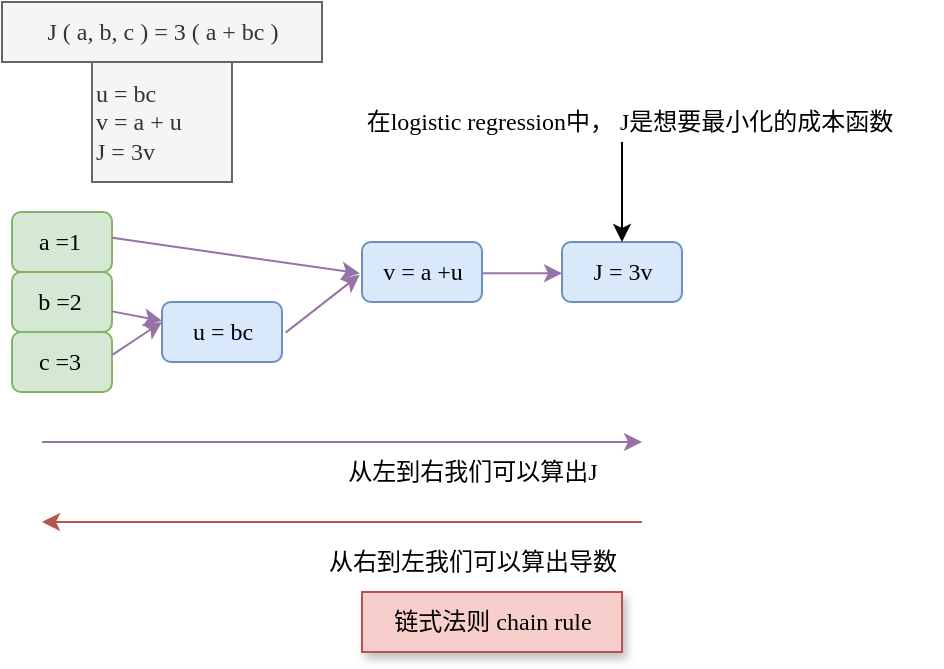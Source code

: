 <mxfile scale="3" border="0">
    <diagram id="vbCQCguDxwt1jGRUPP5b" name="2.7 Computation Graph">
        <mxGraphModel dx="572" dy="490" grid="1" gridSize="10" guides="1" tooltips="1" connect="1" arrows="1" fold="1" page="1" pageScale="1" pageWidth="700" pageHeight="1000" background="#ffffff" math="0" shadow="0">
            <root>
                <mxCell id="0"/>
                <mxCell id="1" parent="0"/>
                <mxCell id="PvMiE7lyjRZJdSb4XMUH-1" value="&lt;font face=&quot;Comic Sans MS&quot;&gt;J ( a, b, c ) = 3 ( a + bc )&lt;/font&gt;" style="text;html=1;align=center;verticalAlign=middle;resizable=0;points=[];autosize=1;strokeColor=#666666;fillColor=#f5f5f5;fontColor=#333333;" vertex="1" parent="1">
                    <mxGeometry y="100" width="160" height="30" as="geometry"/>
                </mxCell>
                <mxCell id="PvMiE7lyjRZJdSb4XMUH-2" value="u = bc&lt;br&gt;v = a + u&lt;br&gt;J = 3v" style="text;html=1;align=left;verticalAlign=middle;resizable=0;points=[];autosize=1;strokeColor=#666666;fillColor=#f5f5f5;fontFamily=Comic Sans MS;fontColor=#333333;" vertex="1" parent="1">
                    <mxGeometry x="45" y="130" width="70" height="60" as="geometry"/>
                </mxCell>
                <mxCell id="PvMiE7lyjRZJdSb4XMUH-3" value="a =1&amp;nbsp;" style="text;html=1;align=center;verticalAlign=middle;resizable=0;points=[];autosize=1;strokeColor=#82b366;fillColor=#d5e8d4;fontFamily=Comic Sans MS;rounded=1;" vertex="1" parent="1">
                    <mxGeometry x="5" y="205" width="50" height="30" as="geometry"/>
                </mxCell>
                <mxCell id="PvMiE7lyjRZJdSb4XMUH-4" value="b =2&amp;nbsp;" style="text;html=1;align=center;verticalAlign=middle;resizable=0;points=[];autosize=1;strokeColor=#82b366;fillColor=#d5e8d4;fontFamily=Comic Sans MS;rounded=1;" vertex="1" parent="1">
                    <mxGeometry x="5" y="235" width="50" height="30" as="geometry"/>
                </mxCell>
                <mxCell id="PvMiE7lyjRZJdSb4XMUH-5" value="c =3&amp;nbsp;" style="text;html=1;align=center;verticalAlign=middle;resizable=0;points=[];autosize=1;strokeColor=#82b366;fillColor=#d5e8d4;fontFamily=Comic Sans MS;rounded=1;" vertex="1" parent="1">
                    <mxGeometry x="5" y="265" width="50" height="30" as="geometry"/>
                </mxCell>
                <mxCell id="PvMiE7lyjRZJdSb4XMUH-6" value="u = bc" style="text;html=1;align=center;verticalAlign=middle;resizable=0;points=[];autosize=1;strokeColor=#6c8ebf;fillColor=#dae8fc;fontFamily=Comic Sans MS;rounded=1;" vertex="1" parent="1">
                    <mxGeometry x="80" y="250" width="60" height="30" as="geometry"/>
                </mxCell>
                <mxCell id="PvMiE7lyjRZJdSb4XMUH-7" value="v = a +u" style="text;html=1;align=center;verticalAlign=middle;resizable=0;points=[];autosize=1;strokeColor=#6c8ebf;fillColor=#dae8fc;fontFamily=Comic Sans MS;rounded=1;" vertex="1" parent="1">
                    <mxGeometry x="180" y="220" width="60" height="30" as="geometry"/>
                </mxCell>
                <mxCell id="PvMiE7lyjRZJdSb4XMUH-8" value="J = 3v" style="text;html=1;align=center;verticalAlign=middle;resizable=0;points=[];autosize=1;strokeColor=#6c8ebf;fillColor=#dae8fc;fontFamily=Comic Sans MS;rounded=1;" vertex="1" parent="1">
                    <mxGeometry x="280" y="220" width="60" height="30" as="geometry"/>
                </mxCell>
                <mxCell id="PvMiE7lyjRZJdSb4XMUH-9" value="" style="endArrow=classic;html=1;fontFamily=Comic Sans MS;fillColor=#e1d5e7;strokeColor=#9673a6;" edge="1" parent="1" source="PvMiE7lyjRZJdSb4XMUH-4" target="PvMiE7lyjRZJdSb4XMUH-6">
                    <mxGeometry width="50" height="50" relative="1" as="geometry">
                        <mxPoint x="120" y="270" as="sourcePoint"/>
                        <mxPoint x="170" y="220" as="targetPoint"/>
                    </mxGeometry>
                </mxCell>
                <mxCell id="PvMiE7lyjRZJdSb4XMUH-10" value="" style="endArrow=classic;html=1;fontFamily=Comic Sans MS;exitX=1.003;exitY=0.38;exitDx=0;exitDy=0;exitPerimeter=0;fillColor=#e1d5e7;strokeColor=#9673a6;" edge="1" parent="1" source="PvMiE7lyjRZJdSb4XMUH-5">
                    <mxGeometry width="50" height="50" relative="1" as="geometry">
                        <mxPoint x="65.0" y="264.688" as="sourcePoint"/>
                        <mxPoint x="80" y="260" as="targetPoint"/>
                    </mxGeometry>
                </mxCell>
                <mxCell id="PvMiE7lyjRZJdSb4XMUH-11" value="" style="endArrow=classic;html=1;fontFamily=Comic Sans MS;exitX=1.003;exitY=0.43;exitDx=0;exitDy=0;exitPerimeter=0;entryX=-0.019;entryY=0.522;entryDx=0;entryDy=0;entryPerimeter=0;fillColor=#e1d5e7;strokeColor=#9673a6;" edge="1" parent="1" source="PvMiE7lyjRZJdSb4XMUH-3" target="PvMiE7lyjRZJdSb4XMUH-7">
                    <mxGeometry width="50" height="50" relative="1" as="geometry">
                        <mxPoint x="65.0" y="264.688" as="sourcePoint"/>
                        <mxPoint x="90" y="269.375" as="targetPoint"/>
                    </mxGeometry>
                </mxCell>
                <mxCell id="PvMiE7lyjRZJdSb4XMUH-12" value="" style="endArrow=classic;html=1;fontFamily=Comic Sans MS;exitX=1.03;exitY=0.51;exitDx=0;exitDy=0;exitPerimeter=0;entryX=-0.019;entryY=0.547;entryDx=0;entryDy=0;entryPerimeter=0;fillColor=#e1d5e7;strokeColor=#9673a6;" edge="1" parent="1" source="PvMiE7lyjRZJdSb4XMUH-6" target="PvMiE7lyjRZJdSb4XMUH-7">
                    <mxGeometry width="50" height="50" relative="1" as="geometry">
                        <mxPoint x="65.15" y="227.9" as="sourcePoint"/>
                        <mxPoint x="188.86" y="245.66" as="targetPoint"/>
                    </mxGeometry>
                </mxCell>
                <mxCell id="PvMiE7lyjRZJdSb4XMUH-13" value="" style="endArrow=classic;html=1;fontFamily=Comic Sans MS;exitX=1.006;exitY=0.522;exitDx=0;exitDy=0;exitPerimeter=0;entryX=0;entryY=0.522;entryDx=0;entryDy=0;entryPerimeter=0;fillColor=#e1d5e7;strokeColor=#9673a6;" edge="1" parent="1" source="PvMiE7lyjRZJdSb4XMUH-7" target="PvMiE7lyjRZJdSb4XMUH-8">
                    <mxGeometry width="50" height="50" relative="1" as="geometry">
                        <mxPoint x="151.8" y="275.3" as="sourcePoint"/>
                        <mxPoint x="188.86" y="246.41" as="targetPoint"/>
                    </mxGeometry>
                </mxCell>
                <mxCell id="PvMiE7lyjRZJdSb4XMUH-14" value="在logistic regression中， J是想要最小化的成本函数&amp;nbsp;" style="text;html=1;align=center;verticalAlign=middle;resizable=0;points=[];autosize=1;strokeColor=none;fillColor=none;fontFamily=Comic Sans MS;" vertex="1" parent="1">
                    <mxGeometry x="160" y="145" width="310" height="30" as="geometry"/>
                </mxCell>
                <mxCell id="PvMiE7lyjRZJdSb4XMUH-15" value="" style="endArrow=classic;html=1;fontFamily=Comic Sans MS;" edge="1" parent="1" target="PvMiE7lyjRZJdSb4XMUH-8">
                    <mxGeometry width="50" height="50" relative="1" as="geometry">
                        <mxPoint x="310" y="170" as="sourcePoint"/>
                        <mxPoint x="260" y="250" as="targetPoint"/>
                    </mxGeometry>
                </mxCell>
                <mxCell id="PvMiE7lyjRZJdSb4XMUH-16" value="" style="endArrow=classic;html=1;fontFamily=Comic Sans MS;fillColor=#e1d5e7;strokeColor=#9673a6;" edge="1" parent="1">
                    <mxGeometry width="50" height="50" relative="1" as="geometry">
                        <mxPoint x="20" y="320" as="sourcePoint"/>
                        <mxPoint x="320" y="320" as="targetPoint"/>
                    </mxGeometry>
                </mxCell>
                <mxCell id="PvMiE7lyjRZJdSb4XMUH-17" value="从左到右我们可以算出J" style="text;html=1;align=center;verticalAlign=middle;resizable=0;points=[];autosize=1;strokeColor=none;fillColor=none;fontFamily=Comic Sans MS;" vertex="1" parent="1">
                    <mxGeometry x="160" y="320" width="150" height="30" as="geometry"/>
                </mxCell>
                <mxCell id="PvMiE7lyjRZJdSb4XMUH-18" value="" style="endArrow=classic;html=1;fontFamily=Comic Sans MS;fillColor=#f8cecc;strokeColor=#b85450;" edge="1" parent="1">
                    <mxGeometry width="50" height="50" relative="1" as="geometry">
                        <mxPoint x="320" y="360" as="sourcePoint"/>
                        <mxPoint x="20" y="360" as="targetPoint"/>
                    </mxGeometry>
                </mxCell>
                <mxCell id="PvMiE7lyjRZJdSb4XMUH-19" value="从右到左我们可以算出导数" style="text;html=1;align=center;verticalAlign=middle;resizable=0;points=[];autosize=1;strokeColor=none;fillColor=none;fontFamily=Comic Sans MS;" vertex="1" parent="1">
                    <mxGeometry x="150" y="365" width="170" height="30" as="geometry"/>
                </mxCell>
                <mxCell id="PvMiE7lyjRZJdSb4XMUH-20" value="链式法则 chain rule" style="text;html=1;align=center;verticalAlign=middle;resizable=0;points=[];autosize=1;strokeColor=#b85450;fillColor=#f8cecc;fontFamily=Comic Sans MS;shadow=1;" vertex="1" parent="1">
                    <mxGeometry x="180" y="395" width="130" height="30" as="geometry"/>
                </mxCell>
            </root>
        </mxGraphModel>
    </diagram>
    <diagram id="GoRSr83DgN885mMEOp3Y" name="3.Scale drives deep learning progress">
        <mxGraphModel dx="490" dy="515" grid="1" gridSize="10" guides="1" tooltips="1" connect="1" arrows="1" fold="1" page="1" pageScale="1" pageWidth="700" pageHeight="1000" math="0" shadow="0">
            <root>
                <mxCell id="0"/>
                <mxCell id="1" parent="0"/>
                <mxCell id="_g5_nOP7CmMaXydkHljt-1" value="" style="endArrow=classic;startArrow=classic;html=1;sketch=1;fontFamily=Comic Sans MS;fontSize=10;" parent="1" edge="1">
                    <mxGeometry width="50" height="50" relative="1" as="geometry">
                        <mxPoint x="490" y="320" as="sourcePoint"/>
                        <mxPoint x="200" y="160" as="targetPoint"/>
                        <Array as="points">
                            <mxPoint x="200" y="320"/>
                        </Array>
                    </mxGeometry>
                </mxCell>
                <mxCell id="_g5_nOP7CmMaXydkHljt-2" value="" style="endArrow=none;html=1;dashed=1;sketch=1;fontFamily=Comic Sans MS;fontSize=10;" parent="1" edge="1">
                    <mxGeometry width="50" height="50" relative="1" as="geometry">
                        <mxPoint x="200" y="320" as="sourcePoint"/>
                        <mxPoint x="480" y="280" as="targetPoint"/>
                        <Array as="points">
                            <mxPoint x="230" y="290"/>
                            <mxPoint x="250" y="280"/>
                        </Array>
                    </mxGeometry>
                </mxCell>
                <mxCell id="_g5_nOP7CmMaXydkHljt-3" value="Amount of Data" style="text;html=1;align=center;verticalAlign=middle;resizable=0;points=[];autosize=1;strokeColor=none;fillColor=none;fontSize=10;fontFamily=Comic Sans MS;" parent="1" vertex="1">
                    <mxGeometry x="390" y="325" width="100" height="30" as="geometry"/>
                </mxCell>
                <mxCell id="_g5_nOP7CmMaXydkHljt-4" value="Performance" style="text;html=1;align=center;verticalAlign=middle;resizable=0;points=[];autosize=1;strokeColor=none;fillColor=none;fontSize=10;fontFamily=Comic Sans MS;" parent="1" vertex="1">
                    <mxGeometry x="210" y="150" width="80" height="30" as="geometry"/>
                </mxCell>
            </root>
        </mxGraphModel>
    </diagram>
    <diagram id="cM2-RDbuX4fXbJVQTADO" name="1.1_housing-price-prdiction">
        <mxGraphModel dx="884" dy="1628" grid="1" gridSize="10" guides="1" tooltips="1" connect="1" arrows="1" fold="1" page="1" pageScale="1" pageWidth="700" pageHeight="1000" math="0" shadow="0">
            <root>
                <mxCell id="0"/>
                <mxCell id="1" parent="0"/>
                <mxCell id="14" value="size ---&amp;gt; ⭕️ ---&amp;gt; price" style="text;html=1;align=center;verticalAlign=middle;resizable=0;points=[];autosize=1;strokeColor=#666666;fillColor=#f5f5f5;fontFamily=Comic Sans MS;fontColor=#333333;glass=0;rounded=1;shadow=1;" vertex="1" parent="1">
                    <mxGeometry x="235" y="150" width="140" height="30" as="geometry"/>
                </mxCell>
                <mxCell id="15" value="&quot;neuron&quot;" style="text;html=1;align=center;verticalAlign=middle;resizable=0;points=[];autosize=1;strokeColor=#b85450;fillColor=#f8cecc;fontFamily=Comic Sans MS;rounded=1;glass=0;shadow=1;" vertex="1" parent="1">
                    <mxGeometry x="270" y="100" width="70" height="30" as="geometry"/>
                </mxCell>
                <mxCell id="16" value="" style="endArrow=classic;html=1;sketch=1;fontFamily=Comic Sans MS;" edge="1" parent="1" source="15" target="14">
                    <mxGeometry width="50" height="50" relative="1" as="geometry">
                        <mxPoint x="215" y="230" as="sourcePoint"/>
                        <mxPoint x="265" y="180" as="targetPoint"/>
                    </mxGeometry>
                </mxCell>
                <mxCell id="24" value="✖️ N 🟰&amp;nbsp;" style="text;html=1;align=center;verticalAlign=middle;resizable=0;points=[];autosize=1;strokeColor=none;fillColor=none;fontFamily=Comic Sans MS;" vertex="1" parent="1">
                    <mxGeometry x="375" y="100" width="70" height="30" as="geometry"/>
                </mxCell>
                <mxCell id="26" value="&quot;neural Network&quot;" style="text;html=1;align=center;verticalAlign=middle;resizable=0;points=[];autosize=1;strokeColor=#b85450;fillColor=#f8cecc;fontFamily=Comic Sans MS;rounded=1;glass=0;shadow=1;" vertex="1" parent="1">
                    <mxGeometry x="445" y="100" width="120" height="30" as="geometry"/>
                </mxCell>
                <mxCell id="51" value="" style="group" vertex="1" connectable="0" parent="1">
                    <mxGeometry x="390" y="150" width="380" height="130" as="geometry"/>
                </mxCell>
                <mxCell id="27" value="" style="rounded=1;whiteSpace=wrap;html=1;shadow=1;glass=0;sketch=0;fontFamily=Comic Sans MS;fillColor=#f5f5f5;fontColor=#333333;strokeColor=#666666;" vertex="1" parent="51">
                    <mxGeometry width="380.0" height="130" as="geometry"/>
                </mxCell>
                <mxCell id="50" value="" style="group" vertex="1" connectable="0" parent="51">
                    <mxGeometry y="10" width="362.727" height="110" as="geometry"/>
                </mxCell>
                <mxCell id="28" value="&lt;font style=&quot;font-size: 10px;&quot;&gt;size&lt;br&gt;&lt;br&gt;#bedrooms&lt;br&gt;&lt;br&gt;zip code&lt;br&gt;&lt;br&gt;wealth&lt;/font&gt;" style="text;html=1;align=center;verticalAlign=middle;resizable=0;points=[];autosize=1;strokeColor=#b46504;fillColor=#fad7ac;fontFamily=Comic Sans MS;shadow=1;rounded=1;" vertex="1" parent="50">
                    <mxGeometry x="29.524" width="80" height="110" as="geometry"/>
                </mxCell>
                <mxCell id="29" value="" style="ellipse;whiteSpace=wrap;html=1;aspect=fixed;rounded=1;shadow=1;glass=0;sketch=0;fontFamily=Comic Sans MS;fillColor=#fad9d5;strokeColor=#ae4132;" vertex="1" parent="50">
                    <mxGeometry x="143.404" y="45" width="13.319" height="13.319" as="geometry"/>
                </mxCell>
                <mxCell id="30" value="" style="ellipse;whiteSpace=wrap;html=1;aspect=fixed;rounded=1;shadow=1;glass=0;sketch=0;fontFamily=Comic Sans MS;fillColor=#fad9d5;strokeColor=#ae4132;" vertex="1" parent="50">
                    <mxGeometry x="143.404" y="20" width="13.319" height="13.319" as="geometry"/>
                </mxCell>
                <mxCell id="32" value="" style="ellipse;whiteSpace=wrap;html=1;aspect=fixed;rounded=1;shadow=1;glass=0;sketch=0;fontFamily=Comic Sans MS;fillColor=#fad9d5;strokeColor=#ae4132;" vertex="1" parent="50">
                    <mxGeometry x="143.404" y="70" width="13.319" height="13.319" as="geometry"/>
                </mxCell>
                <mxCell id="33" value="" style="endArrow=classic;html=1;sketch=1;fontFamily=Comic Sans MS;exitX=0.99;exitY=0.08;exitDx=0;exitDy=0;exitPerimeter=0;entryX=0;entryY=0.5;entryDx=0;entryDy=0;" edge="1" parent="50" source="28" target="30">
                    <mxGeometry width="50" height="50" relative="1" as="geometry">
                        <mxPoint x="126.533" y="-10" as="sourcePoint"/>
                        <mxPoint x="143.404" y="-30" as="targetPoint"/>
                    </mxGeometry>
                </mxCell>
                <mxCell id="34" value="" style="endArrow=classic;html=1;sketch=1;fontFamily=Comic Sans MS;exitX=0.998;exitY=0.382;exitDx=0;exitDy=0;exitPerimeter=0;" edge="1" parent="50" source="28">
                    <mxGeometry width="50" height="50" relative="1" as="geometry">
                        <mxPoint x="108.903" y="18.8" as="sourcePoint"/>
                        <mxPoint x="143.404" y="30" as="targetPoint"/>
                    </mxGeometry>
                </mxCell>
                <mxCell id="35" value="" style="endArrow=classic;html=1;sketch=1;fontFamily=Comic Sans MS;exitX=1.002;exitY=0.636;exitDx=0;exitDy=0;exitPerimeter=0;entryX=0;entryY=0.5;entryDx=0;entryDy=0;" edge="1" parent="50" source="28" target="29">
                    <mxGeometry width="50" height="50" relative="1" as="geometry">
                        <mxPoint x="109.51" y="52.02" as="sourcePoint"/>
                        <mxPoint x="151.839" y="40" as="targetPoint"/>
                    </mxGeometry>
                </mxCell>
                <mxCell id="36" value="" style="endArrow=classic;html=1;sketch=1;fontFamily=Comic Sans MS;exitX=0.99;exitY=0.636;exitDx=0;exitDy=0;exitPerimeter=0;entryX=0;entryY=0.5;entryDx=0;entryDy=0;" edge="1" parent="50" source="28" target="32">
                    <mxGeometry width="50" height="50" relative="1" as="geometry">
                        <mxPoint x="109.814" y="79.96" as="sourcePoint"/>
                        <mxPoint x="151.839" y="65" as="targetPoint"/>
                    </mxGeometry>
                </mxCell>
                <mxCell id="37" value="" style="endArrow=classic;html=1;sketch=1;fontFamily=Comic Sans MS;exitX=0.994;exitY=0.915;exitDx=0;exitDy=0;exitPerimeter=0;" edge="1" parent="50" source="28">
                    <mxGeometry width="50" height="50" relative="1" as="geometry">
                        <mxPoint x="108.903" y="79.96" as="sourcePoint"/>
                        <mxPoint x="143.404" y="80" as="targetPoint"/>
                    </mxGeometry>
                </mxCell>
                <mxCell id="38" value="" style="ellipse;whiteSpace=wrap;html=1;aspect=fixed;rounded=1;shadow=1;glass=0;sketch=0;fontFamily=Comic Sans MS;fillColor=#fad9d5;strokeColor=#ae4132;" vertex="1" parent="50">
                    <mxGeometry x="236.195" y="45" width="13.319" height="13.319" as="geometry"/>
                </mxCell>
                <mxCell id="39" value="" style="endArrow=classic;html=1;sketch=1;fontFamily=Comic Sans MS;exitX=1;exitY=0.5;exitDx=0;exitDy=0;entryX=0;entryY=0.5;entryDx=0;entryDy=0;" edge="1" parent="50" source="30" target="38">
                    <mxGeometry width="50" height="50" relative="1" as="geometry">
                        <mxPoint x="108.903" y="18.8" as="sourcePoint"/>
                        <mxPoint x="151.839" y="40" as="targetPoint"/>
                    </mxGeometry>
                </mxCell>
                <mxCell id="40" value="&lt;font style=&quot;font-size: 10px;&quot;&gt;family size&lt;/font&gt;" style="text;html=1;align=center;verticalAlign=middle;resizable=0;points=[];autosize=1;strokeColor=none;fillColor=none;fontFamily=Comic Sans MS;" vertex="1" parent="50">
                    <mxGeometry x="172.928" y="10" width="70" height="30" as="geometry"/>
                </mxCell>
                <mxCell id="41" value="" style="endArrow=classic;html=1;sketch=1;fontFamily=Comic Sans MS;exitX=1;exitY=0.5;exitDx=0;exitDy=0;" edge="1" parent="50" source="29">
                    <mxGeometry width="50" height="50" relative="1" as="geometry">
                        <mxPoint x="168.71" y="40" as="sourcePoint"/>
                        <mxPoint x="236.195" y="55" as="targetPoint"/>
                    </mxGeometry>
                </mxCell>
                <mxCell id="42" value="walkability" style="text;html=1;align=center;verticalAlign=middle;resizable=0;points=[];autosize=1;strokeColor=none;fillColor=none;fontSize=10;fontFamily=Comic Sans MS;" vertex="1" parent="50">
                    <mxGeometry x="151.839" y="30" width="70" height="30" as="geometry"/>
                </mxCell>
                <mxCell id="43" value="" style="endArrow=classic;html=1;sketch=1;fontFamily=Comic Sans MS;exitX=1;exitY=0.5;exitDx=0;exitDy=0;entryX=0;entryY=0.5;entryDx=0;entryDy=0;" edge="1" parent="50" source="32" target="38">
                    <mxGeometry width="50" height="50" relative="1" as="geometry">
                        <mxPoint x="104.769" y="18.8" as="sourcePoint"/>
                        <mxPoint x="151.839" y="40" as="targetPoint"/>
                    </mxGeometry>
                </mxCell>
                <mxCell id="44" value="school quality" style="text;html=1;align=center;verticalAlign=middle;resizable=0;points=[];autosize=1;strokeColor=none;fillColor=none;fontSize=10;fontFamily=Comic Sans MS;rounded=1;shadow=1;glass=0;sketch=0;" vertex="1" parent="50">
                    <mxGeometry x="164.493" y="65" width="90" height="30" as="geometry"/>
                </mxCell>
                <mxCell id="46" value="" style="endArrow=classic;html=1;sketch=1;fontFamily=Comic Sans MS;exitX=1;exitY=0.5;exitDx=0;exitDy=0;" edge="1" parent="50" source="38">
                    <mxGeometry width="50" height="50" relative="1" as="geometry">
                        <mxPoint x="104.769" y="18.8" as="sourcePoint"/>
                        <mxPoint x="286.808" y="55" as="targetPoint"/>
                    </mxGeometry>
                </mxCell>
                <mxCell id="47" value="price" style="text;html=1;align=center;verticalAlign=middle;resizable=0;points=[];autosize=1;strokeColor=#b46504;fillColor=#fad7ac;fontSize=10;fontFamily=Comic Sans MS;rounded=1;shadow=1;" vertex="1" parent="50">
                    <mxGeometry x="286.808" y="40" width="50" height="30" as="geometry"/>
                </mxCell>
                <mxCell id="48" value="x" style="text;html=1;align=center;verticalAlign=middle;resizable=0;points=[];autosize=1;strokeColor=none;fillColor=none;fontSize=10;fontFamily=Comic Sans MS;rounded=1;shadow=1;glass=0;sketch=0;" vertex="1" parent="50">
                    <mxGeometry y="35" width="30" height="30" as="geometry"/>
                </mxCell>
                <mxCell id="49" value="y" style="text;html=1;align=center;verticalAlign=middle;resizable=0;points=[];autosize=1;strokeColor=none;fillColor=none;fontSize=10;fontFamily=Comic Sans MS;rounded=1;shadow=1;glass=0;sketch=0;" vertex="1" parent="50">
                    <mxGeometry x="337.421" y="40" width="30" height="30" as="geometry"/>
                </mxCell>
                <mxCell id="59" value="" style="ellipse;whiteSpace=wrap;html=1;rounded=1;shadow=1;glass=0;sketch=1;fontFamily=Comic Sans MS;fontSize=10;fillColor=#b0e3e6;strokeColor=#0e8088;curveFitting=1;jiggle=2;opacity=50;" vertex="1" parent="50">
                    <mxGeometry x="132.558" y="10" width="35.349" height="90" as="geometry"/>
                </mxCell>
                <mxCell id="62" value="" style="endArrow=classic;html=1;sketch=1;fontFamily=Comic Sans MS;fontSize=10;fillColor=#b0e3e6;strokeColor=#0e8088;dashed=1;entryX=-0.016;entryY=0.422;entryDx=0;entryDy=0;entryPerimeter=0;" edge="1" parent="51" target="60">
                    <mxGeometry width="50" height="50" relative="1" as="geometry">
                        <mxPoint x="150.233" y="110" as="sourcePoint"/>
                        <mxPoint x="141.395" y="170" as="targetPoint"/>
                        <Array as="points">
                            <mxPoint x="79.535" y="160"/>
                        </Array>
                    </mxGeometry>
                </mxCell>
                <mxCell id="63" value="" style="endArrow=classic;html=1;sketch=1;fontFamily=Comic Sans MS;fontSize=10;exitX=0.5;exitY=1;exitDx=0;exitDy=0;fillColor=#fad9d5;strokeColor=#ae4132;dashed=1;" edge="1" parent="51">
                    <mxGeometry width="50" height="50" relative="1" as="geometry">
                        <mxPoint x="62.262" y="120.004" as="sourcePoint"/>
                        <mxPoint x="61.86" y="210" as="targetPoint"/>
                    </mxGeometry>
                </mxCell>
                <mxCell id="56" value="" style="endArrow=classic;html=1;sketch=1;fontFamily=Comic Sans MS;fontSize=10;exitX=0.5;exitY=1;exitDx=0;exitDy=0;fillColor=#fad9d5;strokeColor=#ae4132;dashed=1;" edge="1" parent="1" source="32">
                    <mxGeometry width="50" height="50" relative="1" as="geometry">
                        <mxPoint x="550" y="330" as="sourcePoint"/>
                        <mxPoint x="560" y="310" as="targetPoint"/>
                    </mxGeometry>
                </mxCell>
                <mxCell id="57" value="hidden units 隐藏神经元" style="text;html=1;align=center;verticalAlign=middle;resizable=0;points=[];autosize=1;strokeColor=#ae4132;fillColor=#fad9d5;fontSize=10;fontFamily=Comic Sans MS;rounded=1;shadow=1;" vertex="1" parent="1">
                    <mxGeometry x="500" y="310" width="130" height="30" as="geometry"/>
                </mxCell>
                <mxCell id="60" value="全连接层&lt;br&gt;&lt;div style=&quot;text-align: left;&quot;&gt;&lt;span style=&quot;background-color: initial;&quot;&gt;(每个神经元都将所有的特征作为输入，图中没有画全）&lt;/span&gt;&lt;/div&gt;" style="rounded=1;whiteSpace=wrap;html=1;shadow=1;glass=0;sketch=1;fontFamily=Comic Sans MS;fontSize=10;opacity=50;fillColor=#b0e3e6;strokeColor=#0e8088;" vertex="1" parent="1">
                    <mxGeometry x="500" y="350" width="130" height="50" as="geometry"/>
                </mxCell>
                <mxCell id="65" value="输入层" style="text;html=1;align=center;verticalAlign=middle;resizable=0;points=[];autosize=1;strokeColor=#b85450;fillColor=#f8cecc;fontFamily=Comic Sans MS;rounded=1;glass=0;shadow=1;" vertex="1" parent="1">
                    <mxGeometry x="430" y="360" width="60" height="30" as="geometry"/>
                </mxCell>
                <mxCell id="67" value="" style="group" vertex="1" connectable="0" parent="1">
                    <mxGeometry x="420" y="-90" width="175" height="170" as="geometry"/>
                </mxCell>
                <mxCell id="19" value="" style="group" vertex="1" connectable="0" parent="67">
                    <mxGeometry x="25" width="150" height="170" as="geometry"/>
                </mxCell>
                <mxCell id="66" value="" style="rounded=1;whiteSpace=wrap;html=1;shadow=1;glass=0;sketch=1;fontFamily=Comic Sans MS;fontSize=10;opacity=50;" vertex="1" parent="19">
                    <mxGeometry x="-45" y="-15" width="195" height="185" as="geometry"/>
                </mxCell>
                <mxCell id="20" value="" style="endArrow=none;html=1;sketch=1;fontFamily=Comic Sans MS;fillColor=#dae8fc;strokeColor=#6c8ebf;" edge="1" parent="19">
                    <mxGeometry width="50" height="50" relative="1" as="geometry">
                        <mxPoint x="41.667" y="70" as="sourcePoint"/>
                        <mxPoint x="100" as="targetPoint"/>
                    </mxGeometry>
                </mxCell>
                <mxCell id="21" value="" style="endArrow=none;html=1;sketch=1;fontFamily=Comic Sans MS;fillColor=#dae8fc;strokeColor=#6c8ebf;" edge="1" parent="19">
                    <mxGeometry width="50" height="50" relative="1" as="geometry">
                        <mxPoint y="70" as="sourcePoint"/>
                        <mxPoint x="41.667" y="70" as="targetPoint"/>
                    </mxGeometry>
                </mxCell>
                <mxCell id="23" value="max(0,y)" style="text;html=1;align=center;verticalAlign=middle;resizable=0;points=[];autosize=1;strokeColor=#b85450;fillColor=#f8cecc;fontFamily=Comic Sans MS;rounded=1;shadow=1;" vertex="1" parent="19">
                    <mxGeometry x="-28.571" width="70" height="30" as="geometry"/>
                </mxCell>
                <mxCell id="22" value="Relu function&lt;br&gt;( Rectified Linear Unit)&lt;br&gt;线性整流函数" style="text;html=1;align=center;verticalAlign=middle;resizable=0;points=[];autosize=1;strokeColor=#666666;fillColor=#f5f5f5;fontFamily=Comic Sans MS;rounded=1;shadow=1;glass=0;sketch=0;fontColor=#333333;" vertex="1" parent="67">
                    <mxGeometry y="85" width="150" height="60" as="geometry"/>
                </mxCell>
                <mxCell id="68" value="" style="group" vertex="1" connectable="0" parent="1">
                    <mxGeometry x="200" y="-40" width="170" height="140" as="geometry"/>
                </mxCell>
                <mxCell id="3" value="" style="endArrow=classic;startArrow=classic;html=1;sketch=1;curveFitting=1;jiggle=2;" edge="1" parent="68">
                    <mxGeometry width="50" height="50" relative="1" as="geometry">
                        <mxPoint x="136.829" y="110.303" as="sourcePoint"/>
                        <mxPoint x="37.317" y="8.485" as="targetPoint"/>
                        <Array as="points">
                            <mxPoint x="37.317" y="110.303"/>
                        </Array>
                    </mxGeometry>
                </mxCell>
                <mxCell id="4" value="&lt;font face=&quot;Comic Sans MS&quot;&gt;price&lt;/font&gt;" style="text;html=1;align=center;verticalAlign=middle;resizable=0;points=[];autosize=1;strokeColor=none;fillColor=none;" vertex="1" parent="68">
                    <mxGeometry width="50" height="30" as="geometry"/>
                </mxCell>
                <mxCell id="5" value="size of house&lt;br&gt;" style="text;html=1;align=center;verticalAlign=middle;resizable=0;points=[];autosize=1;strokeColor=none;fillColor=none;fontFamily=Comic Sans MS;" vertex="1" parent="68">
                    <mxGeometry x="87.073" y="114.545" width="100" height="30" as="geometry"/>
                </mxCell>
                <mxCell id="6" value="❌" style="text;html=1;align=center;verticalAlign=middle;resizable=0;points=[];autosize=1;strokeColor=none;fillColor=none;fontFamily=Comic Sans MS;" vertex="1" parent="68">
                    <mxGeometry x="70.488" y="59.394" width="40" height="30" as="geometry"/>
                </mxCell>
                <mxCell id="7" value="❌" style="text;html=1;align=center;verticalAlign=middle;resizable=0;points=[];autosize=1;strokeColor=none;fillColor=none;fontFamily=Comic Sans MS;" vertex="1" parent="68">
                    <mxGeometry x="103.659" y="42.424" width="40" height="30" as="geometry"/>
                </mxCell>
                <mxCell id="8" value="❌" style="text;html=1;align=center;verticalAlign=middle;resizable=0;points=[];autosize=1;strokeColor=none;fillColor=none;fontFamily=Comic Sans MS;" vertex="1" parent="68">
                    <mxGeometry x="87.073" y="76.364" width="40" height="30" as="geometry"/>
                </mxCell>
                <mxCell id="9" value="❌" style="text;html=1;align=center;verticalAlign=middle;resizable=0;points=[];autosize=1;strokeColor=none;fillColor=none;fontFamily=Comic Sans MS;" vertex="1" parent="68">
                    <mxGeometry x="87.073" y="42.424" width="40" height="30" as="geometry"/>
                </mxCell>
                <mxCell id="10" value="❌" style="text;html=1;align=center;verticalAlign=middle;resizable=0;points=[];autosize=1;strokeColor=none;fillColor=none;fontFamily=Comic Sans MS;" vertex="1" parent="68">
                    <mxGeometry x="111.951" y="16.97" width="40" height="30" as="geometry"/>
                </mxCell>
                <mxCell id="11" value="❌" style="text;html=1;align=center;verticalAlign=middle;resizable=0;points=[];autosize=1;strokeColor=none;fillColor=none;fontFamily=Comic Sans MS;" vertex="1" parent="68">
                    <mxGeometry x="70.488" y="76.364" width="40" height="30" as="geometry"/>
                </mxCell>
                <mxCell id="18" value="" style="group" vertex="1" connectable="0" parent="68">
                    <mxGeometry x="37.317" y="12.727" width="99.512" height="97.576" as="geometry"/>
                </mxCell>
                <mxCell id="12" value="" style="endArrow=none;html=1;sketch=1;fontFamily=Comic Sans MS;fillColor=#dae8fc;strokeColor=#6c8ebf;" edge="1" parent="18">
                    <mxGeometry width="50" height="50" relative="1" as="geometry">
                        <mxPoint x="41.463" y="97.576" as="sourcePoint"/>
                        <mxPoint x="99.512" as="targetPoint"/>
                    </mxGeometry>
                </mxCell>
                <mxCell id="13" value="" style="endArrow=none;html=1;sketch=1;fontFamily=Comic Sans MS;fillColor=#dae8fc;strokeColor=#6c8ebf;" edge="1" parent="18">
                    <mxGeometry width="50" height="50" relative="1" as="geometry">
                        <mxPoint y="97.576" as="sourcePoint"/>
                        <mxPoint x="41.463" y="97.576" as="targetPoint"/>
                    </mxGeometry>
                </mxCell>
                <mxCell id="69" value="神经网络：拟合出一个函数&lt;br&gt;来建立x和y之间的映射关系" style="text;html=1;align=center;verticalAlign=middle;resizable=0;points=[];autosize=1;strokeColor=#ae4132;fillColor=#fad9d5;fontSize=10;fontFamily=Comic Sans MS;rounded=0;glass=0;shadow=1;" vertex="1" parent="1">
                    <mxGeometry x="595" y="95" width="140" height="40" as="geometry"/>
                </mxCell>
            </root>
        </mxGraphModel>
    </diagram>
</mxfile>